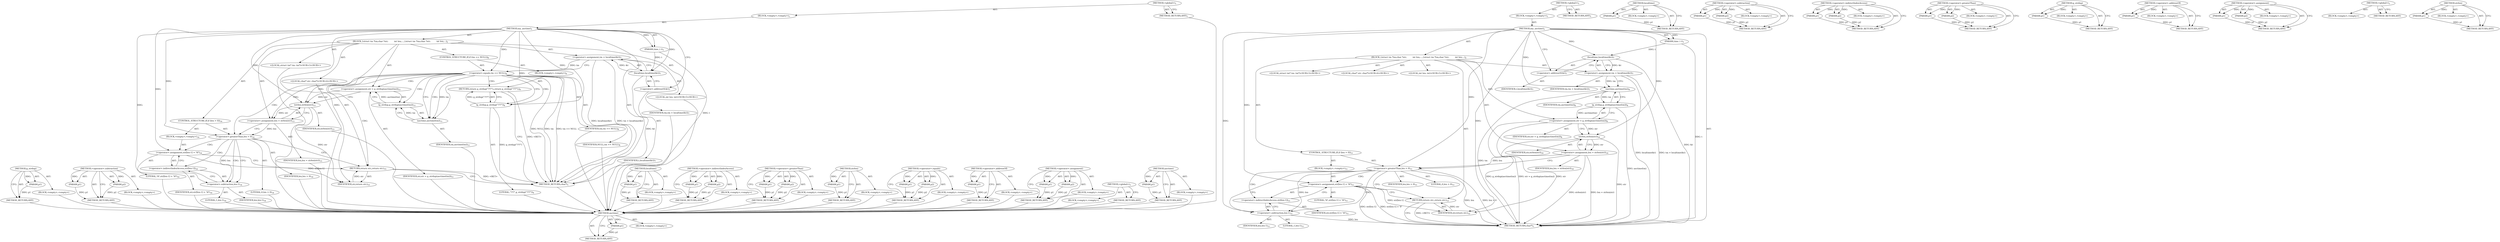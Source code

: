 digraph "asctime" {
vulnerable_84 [label=<(METHOD,asctime)>];
vulnerable_85 [label=<(PARAM,p1)>];
vulnerable_86 [label=<(BLOCK,&lt;empty&gt;,&lt;empty&gt;)>];
vulnerable_87 [label=<(METHOD_RETURN,ANY)>];
vulnerable_6 [label=<(METHOD,&lt;global&gt;)<SUB>1</SUB>>];
vulnerable_7 [label=<(BLOCK,&lt;empty&gt;,&lt;empty&gt;)<SUB>1</SUB>>];
vulnerable_8 [label=<(METHOD,my_asctime)<SUB>1</SUB>>];
vulnerable_9 [label=<(PARAM,time_t t)<SUB>1</SUB>>];
vulnerable_10 [label=<(BLOCK,{
	struct tm *tm;
	char *str;
         int len;...,{
	struct tm *tm;
	char *str;
         int len;...)<SUB>2</SUB>>];
vulnerable_11 [label="<(LOCAL,struct tm* tm: tm*)<SUB>3</SUB>>"];
vulnerable_12 [label="<(LOCAL,char* str: char*)<SUB>4</SUB>>"];
vulnerable_13 [label="<(LOCAL,int len: int)<SUB>5</SUB>>"];
vulnerable_14 [label=<(&lt;operator&gt;.assignment,tm = localtime(&amp;t))<SUB>7</SUB>>];
vulnerable_15 [label=<(IDENTIFIER,tm,tm = localtime(&amp;t))<SUB>7</SUB>>];
vulnerable_16 [label=<(localtime,localtime(&amp;t))<SUB>7</SUB>>];
vulnerable_17 [label=<(&lt;operator&gt;.addressOf,&amp;t)<SUB>7</SUB>>];
vulnerable_18 [label=<(IDENTIFIER,t,localtime(&amp;t))<SUB>7</SUB>>];
vulnerable_19 [label=<(&lt;operator&gt;.assignment,str = g_strdup(asctime(tm)))<SUB>8</SUB>>];
vulnerable_20 [label=<(IDENTIFIER,str,str = g_strdup(asctime(tm)))<SUB>8</SUB>>];
vulnerable_21 [label=<(g_strdup,g_strdup(asctime(tm)))<SUB>8</SUB>>];
vulnerable_22 [label=<(asctime,asctime(tm))<SUB>8</SUB>>];
vulnerable_23 [label=<(IDENTIFIER,tm,asctime(tm))<SUB>8</SUB>>];
vulnerable_24 [label=<(&lt;operator&gt;.assignment,len = strlen(str))<SUB>10</SUB>>];
vulnerable_25 [label=<(IDENTIFIER,len,len = strlen(str))<SUB>10</SUB>>];
vulnerable_26 [label=<(strlen,strlen(str))<SUB>10</SUB>>];
vulnerable_27 [label=<(IDENTIFIER,str,strlen(str))<SUB>10</SUB>>];
vulnerable_28 [label=<(CONTROL_STRUCTURE,IF,if (len &gt; 0))<SUB>11</SUB>>];
vulnerable_29 [label=<(&lt;operator&gt;.greaterThan,len &gt; 0)<SUB>11</SUB>>];
vulnerable_30 [label=<(IDENTIFIER,len,len &gt; 0)<SUB>11</SUB>>];
vulnerable_31 [label=<(LITERAL,0,len &gt; 0)<SUB>11</SUB>>];
vulnerable_32 [label=<(BLOCK,&lt;empty&gt;,&lt;empty&gt;)<SUB>11</SUB>>];
vulnerable_33 [label=<(&lt;operator&gt;.assignment,str[len-1] = '\0')<SUB>11</SUB>>];
vulnerable_34 [label=<(&lt;operator&gt;.indirectIndexAccess,str[len-1])<SUB>11</SUB>>];
vulnerable_35 [label=<(IDENTIFIER,str,str[len-1] = '\0')<SUB>11</SUB>>];
vulnerable_36 [label=<(&lt;operator&gt;.subtraction,len-1)<SUB>11</SUB>>];
vulnerable_37 [label=<(IDENTIFIER,len,len-1)<SUB>11</SUB>>];
vulnerable_38 [label=<(LITERAL,1,len-1)<SUB>11</SUB>>];
vulnerable_39 [label=<(LITERAL,'\0',str[len-1] = '\0')<SUB>11</SUB>>];
vulnerable_40 [label=<(RETURN,return str;,return str;)<SUB>12</SUB>>];
vulnerable_41 [label=<(IDENTIFIER,str,return str;)<SUB>12</SUB>>];
vulnerable_42 [label=<(METHOD_RETURN,char*)<SUB>1</SUB>>];
vulnerable_44 [label=<(METHOD_RETURN,ANY)<SUB>1</SUB>>];
vulnerable_72 [label=<(METHOD,localtime)>];
vulnerable_73 [label=<(PARAM,p1)>];
vulnerable_74 [label=<(BLOCK,&lt;empty&gt;,&lt;empty&gt;)>];
vulnerable_75 [label=<(METHOD_RETURN,ANY)>];
vulnerable_102 [label=<(METHOD,&lt;operator&gt;.subtraction)>];
vulnerable_103 [label=<(PARAM,p1)>];
vulnerable_104 [label=<(PARAM,p2)>];
vulnerable_105 [label=<(BLOCK,&lt;empty&gt;,&lt;empty&gt;)>];
vulnerable_106 [label=<(METHOD_RETURN,ANY)>];
vulnerable_97 [label=<(METHOD,&lt;operator&gt;.indirectIndexAccess)>];
vulnerable_98 [label=<(PARAM,p1)>];
vulnerable_99 [label=<(PARAM,p2)>];
vulnerable_100 [label=<(BLOCK,&lt;empty&gt;,&lt;empty&gt;)>];
vulnerable_101 [label=<(METHOD_RETURN,ANY)>];
vulnerable_92 [label=<(METHOD,&lt;operator&gt;.greaterThan)>];
vulnerable_93 [label=<(PARAM,p1)>];
vulnerable_94 [label=<(PARAM,p2)>];
vulnerable_95 [label=<(BLOCK,&lt;empty&gt;,&lt;empty&gt;)>];
vulnerable_96 [label=<(METHOD_RETURN,ANY)>];
vulnerable_80 [label=<(METHOD,g_strdup)>];
vulnerable_81 [label=<(PARAM,p1)>];
vulnerable_82 [label=<(BLOCK,&lt;empty&gt;,&lt;empty&gt;)>];
vulnerable_83 [label=<(METHOD_RETURN,ANY)>];
vulnerable_76 [label=<(METHOD,&lt;operator&gt;.addressOf)>];
vulnerable_77 [label=<(PARAM,p1)>];
vulnerable_78 [label=<(BLOCK,&lt;empty&gt;,&lt;empty&gt;)>];
vulnerable_79 [label=<(METHOD_RETURN,ANY)>];
vulnerable_67 [label=<(METHOD,&lt;operator&gt;.assignment)>];
vulnerable_68 [label=<(PARAM,p1)>];
vulnerable_69 [label=<(PARAM,p2)>];
vulnerable_70 [label=<(BLOCK,&lt;empty&gt;,&lt;empty&gt;)>];
vulnerable_71 [label=<(METHOD_RETURN,ANY)>];
vulnerable_61 [label=<(METHOD,&lt;global&gt;)<SUB>1</SUB>>];
vulnerable_62 [label=<(BLOCK,&lt;empty&gt;,&lt;empty&gt;)>];
vulnerable_63 [label=<(METHOD_RETURN,ANY)>];
vulnerable_88 [label=<(METHOD,strlen)>];
vulnerable_89 [label=<(PARAM,p1)>];
vulnerable_90 [label=<(BLOCK,&lt;empty&gt;,&lt;empty&gt;)>];
vulnerable_91 [label=<(METHOD_RETURN,ANY)>];
fixed_95 [label=<(METHOD,g_strdup)>];
fixed_96 [label=<(PARAM,p1)>];
fixed_97 [label=<(BLOCK,&lt;empty&gt;,&lt;empty&gt;)>];
fixed_98 [label=<(METHOD_RETURN,ANY)>];
fixed_117 [label=<(METHOD,&lt;operator&gt;.subtraction)>];
fixed_118 [label=<(PARAM,p1)>];
fixed_119 [label=<(PARAM,p2)>];
fixed_120 [label=<(BLOCK,&lt;empty&gt;,&lt;empty&gt;)>];
fixed_121 [label=<(METHOD_RETURN,ANY)>];
fixed_6 [label=<(METHOD,&lt;global&gt;)<SUB>1</SUB>>];
fixed_7 [label=<(BLOCK,&lt;empty&gt;,&lt;empty&gt;)<SUB>1</SUB>>];
fixed_8 [label=<(METHOD,my_asctime)<SUB>1</SUB>>];
fixed_9 [label=<(PARAM,time_t t)<SUB>1</SUB>>];
fixed_10 [label=<(BLOCK,{
	struct tm *tm;
	char *str;
         int len;...,{
	struct tm *tm;
	char *str;
         int len;...)<SUB>2</SUB>>];
fixed_11 [label="<(LOCAL,struct tm* tm: tm*)<SUB>3</SUB>>"];
fixed_12 [label="<(LOCAL,char* str: char*)<SUB>4</SUB>>"];
fixed_13 [label="<(LOCAL,int len: int)<SUB>5</SUB>>"];
fixed_14 [label=<(&lt;operator&gt;.assignment,tm = localtime(&amp;t))<SUB>7</SUB>>];
fixed_15 [label=<(IDENTIFIER,tm,tm = localtime(&amp;t))<SUB>7</SUB>>];
fixed_16 [label=<(localtime,localtime(&amp;t))<SUB>7</SUB>>];
fixed_17 [label=<(&lt;operator&gt;.addressOf,&amp;t)<SUB>7</SUB>>];
fixed_18 [label=<(IDENTIFIER,t,localtime(&amp;t))<SUB>7</SUB>>];
fixed_19 [label=<(CONTROL_STRUCTURE,IF,if (tm == NULL))<SUB>8</SUB>>];
fixed_20 [label=<(&lt;operator&gt;.equals,tm == NULL)<SUB>8</SUB>>];
fixed_21 [label=<(IDENTIFIER,tm,tm == NULL)<SUB>8</SUB>>];
fixed_22 [label=<(IDENTIFIER,NULL,tm == NULL)<SUB>8</SUB>>];
fixed_23 [label=<(BLOCK,&lt;empty&gt;,&lt;empty&gt;)<SUB>9</SUB>>];
fixed_24 [label=<(RETURN,return g_strdup(&quot;???&quot;);,return g_strdup(&quot;???&quot;);)<SUB>9</SUB>>];
fixed_25 [label=<(g_strdup,g_strdup(&quot;???&quot;))<SUB>9</SUB>>];
fixed_26 [label=<(LITERAL,&quot;???&quot;,g_strdup(&quot;???&quot;))<SUB>9</SUB>>];
fixed_27 [label=<(&lt;operator&gt;.assignment,str = g_strdup(asctime(tm)))<SUB>11</SUB>>];
fixed_28 [label=<(IDENTIFIER,str,str = g_strdup(asctime(tm)))<SUB>11</SUB>>];
fixed_29 [label=<(g_strdup,g_strdup(asctime(tm)))<SUB>11</SUB>>];
fixed_30 [label=<(asctime,asctime(tm))<SUB>11</SUB>>];
fixed_31 [label=<(IDENTIFIER,tm,asctime(tm))<SUB>11</SUB>>];
fixed_32 [label=<(&lt;operator&gt;.assignment,len = strlen(str))<SUB>13</SUB>>];
fixed_33 [label=<(IDENTIFIER,len,len = strlen(str))<SUB>13</SUB>>];
fixed_34 [label=<(strlen,strlen(str))<SUB>13</SUB>>];
fixed_35 [label=<(IDENTIFIER,str,strlen(str))<SUB>13</SUB>>];
fixed_36 [label=<(CONTROL_STRUCTURE,IF,if (len &gt; 0))<SUB>14</SUB>>];
fixed_37 [label=<(&lt;operator&gt;.greaterThan,len &gt; 0)<SUB>14</SUB>>];
fixed_38 [label=<(IDENTIFIER,len,len &gt; 0)<SUB>14</SUB>>];
fixed_39 [label=<(LITERAL,0,len &gt; 0)<SUB>14</SUB>>];
fixed_40 [label=<(BLOCK,&lt;empty&gt;,&lt;empty&gt;)<SUB>14</SUB>>];
fixed_41 [label=<(&lt;operator&gt;.assignment,str[len-1] = '\0')<SUB>14</SUB>>];
fixed_42 [label=<(&lt;operator&gt;.indirectIndexAccess,str[len-1])<SUB>14</SUB>>];
fixed_43 [label=<(IDENTIFIER,str,str[len-1] = '\0')<SUB>14</SUB>>];
fixed_44 [label=<(&lt;operator&gt;.subtraction,len-1)<SUB>14</SUB>>];
fixed_45 [label=<(IDENTIFIER,len,len-1)<SUB>14</SUB>>];
fixed_46 [label=<(LITERAL,1,len-1)<SUB>14</SUB>>];
fixed_47 [label=<(LITERAL,'\0',str[len-1] = '\0')<SUB>14</SUB>>];
fixed_48 [label=<(RETURN,return str;,return str;)<SUB>15</SUB>>];
fixed_49 [label=<(IDENTIFIER,str,return str;)<SUB>15</SUB>>];
fixed_50 [label=<(METHOD_RETURN,char*)<SUB>1</SUB>>];
fixed_52 [label=<(METHOD_RETURN,ANY)<SUB>1</SUB>>];
fixed_82 [label=<(METHOD,localtime)>];
fixed_83 [label=<(PARAM,p1)>];
fixed_84 [label=<(BLOCK,&lt;empty&gt;,&lt;empty&gt;)>];
fixed_85 [label=<(METHOD_RETURN,ANY)>];
fixed_112 [label=<(METHOD,&lt;operator&gt;.indirectIndexAccess)>];
fixed_113 [label=<(PARAM,p1)>];
fixed_114 [label=<(PARAM,p2)>];
fixed_115 [label=<(BLOCK,&lt;empty&gt;,&lt;empty&gt;)>];
fixed_116 [label=<(METHOD_RETURN,ANY)>];
fixed_107 [label=<(METHOD,&lt;operator&gt;.greaterThan)>];
fixed_108 [label=<(PARAM,p1)>];
fixed_109 [label=<(PARAM,p2)>];
fixed_110 [label=<(BLOCK,&lt;empty&gt;,&lt;empty&gt;)>];
fixed_111 [label=<(METHOD_RETURN,ANY)>];
fixed_103 [label=<(METHOD,strlen)>];
fixed_104 [label=<(PARAM,p1)>];
fixed_105 [label=<(BLOCK,&lt;empty&gt;,&lt;empty&gt;)>];
fixed_106 [label=<(METHOD_RETURN,ANY)>];
fixed_90 [label=<(METHOD,&lt;operator&gt;.equals)>];
fixed_91 [label=<(PARAM,p1)>];
fixed_92 [label=<(PARAM,p2)>];
fixed_93 [label=<(BLOCK,&lt;empty&gt;,&lt;empty&gt;)>];
fixed_94 [label=<(METHOD_RETURN,ANY)>];
fixed_86 [label=<(METHOD,&lt;operator&gt;.addressOf)>];
fixed_87 [label=<(PARAM,p1)>];
fixed_88 [label=<(BLOCK,&lt;empty&gt;,&lt;empty&gt;)>];
fixed_89 [label=<(METHOD_RETURN,ANY)>];
fixed_77 [label=<(METHOD,&lt;operator&gt;.assignment)>];
fixed_78 [label=<(PARAM,p1)>];
fixed_79 [label=<(PARAM,p2)>];
fixed_80 [label=<(BLOCK,&lt;empty&gt;,&lt;empty&gt;)>];
fixed_81 [label=<(METHOD_RETURN,ANY)>];
fixed_71 [label=<(METHOD,&lt;global&gt;)<SUB>1</SUB>>];
fixed_72 [label=<(BLOCK,&lt;empty&gt;,&lt;empty&gt;)>];
fixed_73 [label=<(METHOD_RETURN,ANY)>];
fixed_99 [label=<(METHOD,asctime)>];
fixed_100 [label=<(PARAM,p1)>];
fixed_101 [label=<(BLOCK,&lt;empty&gt;,&lt;empty&gt;)>];
fixed_102 [label=<(METHOD_RETURN,ANY)>];
vulnerable_84 -> vulnerable_85  [key=0, label="AST: "];
vulnerable_84 -> vulnerable_85  [key=1, label="DDG: "];
vulnerable_84 -> vulnerable_86  [key=0, label="AST: "];
vulnerable_84 -> vulnerable_87  [key=0, label="AST: "];
vulnerable_84 -> vulnerable_87  [key=1, label="CFG: "];
vulnerable_85 -> vulnerable_87  [key=0, label="DDG: p1"];
vulnerable_6 -> vulnerable_7  [key=0, label="AST: "];
vulnerable_6 -> vulnerable_44  [key=0, label="AST: "];
vulnerable_6 -> vulnerable_44  [key=1, label="CFG: "];
vulnerable_7 -> vulnerable_8  [key=0, label="AST: "];
vulnerable_8 -> vulnerable_9  [key=0, label="AST: "];
vulnerable_8 -> vulnerable_9  [key=1, label="DDG: "];
vulnerable_8 -> vulnerable_10  [key=0, label="AST: "];
vulnerable_8 -> vulnerable_42  [key=0, label="AST: "];
vulnerable_8 -> vulnerable_17  [key=0, label="CFG: "];
vulnerable_8 -> vulnerable_41  [key=0, label="DDG: "];
vulnerable_8 -> vulnerable_16  [key=0, label="DDG: "];
vulnerable_8 -> vulnerable_26  [key=0, label="DDG: "];
vulnerable_8 -> vulnerable_29  [key=0, label="DDG: "];
vulnerable_8 -> vulnerable_33  [key=0, label="DDG: "];
vulnerable_8 -> vulnerable_22  [key=0, label="DDG: "];
vulnerable_8 -> vulnerable_36  [key=0, label="DDG: "];
vulnerable_9 -> vulnerable_42  [key=0, label="DDG: t"];
vulnerable_9 -> vulnerable_16  [key=0, label="DDG: t"];
vulnerable_10 -> vulnerable_11  [key=0, label="AST: "];
vulnerable_10 -> vulnerable_12  [key=0, label="AST: "];
vulnerable_10 -> vulnerable_13  [key=0, label="AST: "];
vulnerable_10 -> vulnerable_14  [key=0, label="AST: "];
vulnerable_10 -> vulnerable_19  [key=0, label="AST: "];
vulnerable_10 -> vulnerable_24  [key=0, label="AST: "];
vulnerable_10 -> vulnerable_28  [key=0, label="AST: "];
vulnerable_10 -> vulnerable_40  [key=0, label="AST: "];
vulnerable_14 -> vulnerable_15  [key=0, label="AST: "];
vulnerable_14 -> vulnerable_16  [key=0, label="AST: "];
vulnerable_14 -> vulnerable_22  [key=0, label="CFG: "];
vulnerable_14 -> vulnerable_22  [key=1, label="DDG: tm"];
vulnerable_14 -> vulnerable_42  [key=0, label="DDG: localtime(&amp;t)"];
vulnerable_14 -> vulnerable_42  [key=1, label="DDG: tm = localtime(&amp;t)"];
vulnerable_16 -> vulnerable_17  [key=0, label="AST: "];
vulnerable_16 -> vulnerable_14  [key=0, label="CFG: "];
vulnerable_16 -> vulnerable_14  [key=1, label="DDG: &amp;t"];
vulnerable_16 -> vulnerable_42  [key=0, label="DDG: &amp;t"];
vulnerable_17 -> vulnerable_18  [key=0, label="AST: "];
vulnerable_17 -> vulnerable_16  [key=0, label="CFG: "];
vulnerable_19 -> vulnerable_20  [key=0, label="AST: "];
vulnerable_19 -> vulnerable_21  [key=0, label="AST: "];
vulnerable_19 -> vulnerable_26  [key=0, label="CFG: "];
vulnerable_19 -> vulnerable_26  [key=1, label="DDG: str"];
vulnerable_19 -> vulnerable_42  [key=0, label="DDG: g_strdup(asctime(tm))"];
vulnerable_19 -> vulnerable_42  [key=1, label="DDG: str = g_strdup(asctime(tm))"];
vulnerable_21 -> vulnerable_22  [key=0, label="AST: "];
vulnerable_21 -> vulnerable_19  [key=0, label="CFG: "];
vulnerable_21 -> vulnerable_19  [key=1, label="DDG: asctime(tm)"];
vulnerable_21 -> vulnerable_42  [key=0, label="DDG: asctime(tm)"];
vulnerable_22 -> vulnerable_23  [key=0, label="AST: "];
vulnerable_22 -> vulnerable_21  [key=0, label="CFG: "];
vulnerable_22 -> vulnerable_21  [key=1, label="DDG: tm"];
vulnerable_22 -> vulnerable_42  [key=0, label="DDG: tm"];
vulnerable_24 -> vulnerable_25  [key=0, label="AST: "];
vulnerable_24 -> vulnerable_26  [key=0, label="AST: "];
vulnerable_24 -> vulnerable_29  [key=0, label="CFG: "];
vulnerable_24 -> vulnerable_29  [key=1, label="DDG: len"];
vulnerable_24 -> vulnerable_42  [key=0, label="DDG: strlen(str)"];
vulnerable_24 -> vulnerable_42  [key=1, label="DDG: len = strlen(str)"];
vulnerable_26 -> vulnerable_27  [key=0, label="AST: "];
vulnerable_26 -> vulnerable_24  [key=0, label="CFG: "];
vulnerable_26 -> vulnerable_24  [key=1, label="DDG: str"];
vulnerable_26 -> vulnerable_42  [key=0, label="DDG: str"];
vulnerable_26 -> vulnerable_41  [key=0, label="DDG: str"];
vulnerable_28 -> vulnerable_29  [key=0, label="AST: "];
vulnerable_28 -> vulnerable_32  [key=0, label="AST: "];
vulnerable_29 -> vulnerable_30  [key=0, label="AST: "];
vulnerable_29 -> vulnerable_31  [key=0, label="AST: "];
vulnerable_29 -> vulnerable_36  [key=0, label="CFG: "];
vulnerable_29 -> vulnerable_36  [key=1, label="DDG: len"];
vulnerable_29 -> vulnerable_36  [key=2, label="CDG: "];
vulnerable_29 -> vulnerable_40  [key=0, label="CFG: "];
vulnerable_29 -> vulnerable_42  [key=0, label="DDG: len"];
vulnerable_29 -> vulnerable_42  [key=1, label="DDG: len &gt; 0"];
vulnerable_29 -> vulnerable_34  [key=0, label="CDG: "];
vulnerable_29 -> vulnerable_33  [key=0, label="CDG: "];
vulnerable_32 -> vulnerable_33  [key=0, label="AST: "];
vulnerable_33 -> vulnerable_34  [key=0, label="AST: "];
vulnerable_33 -> vulnerable_39  [key=0, label="AST: "];
vulnerable_33 -> vulnerable_40  [key=0, label="CFG: "];
vulnerable_33 -> vulnerable_42  [key=0, label="DDG: str[len-1]"];
vulnerable_33 -> vulnerable_42  [key=1, label="DDG: str[len-1] = '\0'"];
vulnerable_33 -> vulnerable_41  [key=0, label="DDG: str[len-1]"];
vulnerable_34 -> vulnerable_35  [key=0, label="AST: "];
vulnerable_34 -> vulnerable_36  [key=0, label="AST: "];
vulnerable_34 -> vulnerable_33  [key=0, label="CFG: "];
vulnerable_36 -> vulnerable_37  [key=0, label="AST: "];
vulnerable_36 -> vulnerable_38  [key=0, label="AST: "];
vulnerable_36 -> vulnerable_34  [key=0, label="CFG: "];
vulnerable_36 -> vulnerable_42  [key=0, label="DDG: len"];
vulnerable_40 -> vulnerable_41  [key=0, label="AST: "];
vulnerable_40 -> vulnerable_42  [key=0, label="CFG: "];
vulnerable_40 -> vulnerable_42  [key=1, label="DDG: &lt;RET&gt;"];
vulnerable_41 -> vulnerable_40  [key=0, label="DDG: str"];
vulnerable_72 -> vulnerable_73  [key=0, label="AST: "];
vulnerable_72 -> vulnerable_73  [key=1, label="DDG: "];
vulnerable_72 -> vulnerable_74  [key=0, label="AST: "];
vulnerable_72 -> vulnerable_75  [key=0, label="AST: "];
vulnerable_72 -> vulnerable_75  [key=1, label="CFG: "];
vulnerable_73 -> vulnerable_75  [key=0, label="DDG: p1"];
vulnerable_102 -> vulnerable_103  [key=0, label="AST: "];
vulnerable_102 -> vulnerable_103  [key=1, label="DDG: "];
vulnerable_102 -> vulnerable_105  [key=0, label="AST: "];
vulnerable_102 -> vulnerable_104  [key=0, label="AST: "];
vulnerable_102 -> vulnerable_104  [key=1, label="DDG: "];
vulnerable_102 -> vulnerable_106  [key=0, label="AST: "];
vulnerable_102 -> vulnerable_106  [key=1, label="CFG: "];
vulnerable_103 -> vulnerable_106  [key=0, label="DDG: p1"];
vulnerable_104 -> vulnerable_106  [key=0, label="DDG: p2"];
vulnerable_97 -> vulnerable_98  [key=0, label="AST: "];
vulnerable_97 -> vulnerable_98  [key=1, label="DDG: "];
vulnerable_97 -> vulnerable_100  [key=0, label="AST: "];
vulnerable_97 -> vulnerable_99  [key=0, label="AST: "];
vulnerable_97 -> vulnerable_99  [key=1, label="DDG: "];
vulnerable_97 -> vulnerable_101  [key=0, label="AST: "];
vulnerable_97 -> vulnerable_101  [key=1, label="CFG: "];
vulnerable_98 -> vulnerable_101  [key=0, label="DDG: p1"];
vulnerable_99 -> vulnerable_101  [key=0, label="DDG: p2"];
vulnerable_92 -> vulnerable_93  [key=0, label="AST: "];
vulnerable_92 -> vulnerable_93  [key=1, label="DDG: "];
vulnerable_92 -> vulnerable_95  [key=0, label="AST: "];
vulnerable_92 -> vulnerable_94  [key=0, label="AST: "];
vulnerable_92 -> vulnerable_94  [key=1, label="DDG: "];
vulnerable_92 -> vulnerable_96  [key=0, label="AST: "];
vulnerable_92 -> vulnerable_96  [key=1, label="CFG: "];
vulnerable_93 -> vulnerable_96  [key=0, label="DDG: p1"];
vulnerable_94 -> vulnerable_96  [key=0, label="DDG: p2"];
vulnerable_80 -> vulnerable_81  [key=0, label="AST: "];
vulnerable_80 -> vulnerable_81  [key=1, label="DDG: "];
vulnerable_80 -> vulnerable_82  [key=0, label="AST: "];
vulnerable_80 -> vulnerable_83  [key=0, label="AST: "];
vulnerable_80 -> vulnerable_83  [key=1, label="CFG: "];
vulnerable_81 -> vulnerable_83  [key=0, label="DDG: p1"];
vulnerable_76 -> vulnerable_77  [key=0, label="AST: "];
vulnerable_76 -> vulnerable_77  [key=1, label="DDG: "];
vulnerable_76 -> vulnerable_78  [key=0, label="AST: "];
vulnerable_76 -> vulnerable_79  [key=0, label="AST: "];
vulnerable_76 -> vulnerable_79  [key=1, label="CFG: "];
vulnerable_77 -> vulnerable_79  [key=0, label="DDG: p1"];
vulnerable_67 -> vulnerable_68  [key=0, label="AST: "];
vulnerable_67 -> vulnerable_68  [key=1, label="DDG: "];
vulnerable_67 -> vulnerable_70  [key=0, label="AST: "];
vulnerable_67 -> vulnerable_69  [key=0, label="AST: "];
vulnerable_67 -> vulnerable_69  [key=1, label="DDG: "];
vulnerable_67 -> vulnerable_71  [key=0, label="AST: "];
vulnerable_67 -> vulnerable_71  [key=1, label="CFG: "];
vulnerable_68 -> vulnerable_71  [key=0, label="DDG: p1"];
vulnerable_69 -> vulnerable_71  [key=0, label="DDG: p2"];
vulnerable_61 -> vulnerable_62  [key=0, label="AST: "];
vulnerable_61 -> vulnerable_63  [key=0, label="AST: "];
vulnerable_61 -> vulnerable_63  [key=1, label="CFG: "];
vulnerable_88 -> vulnerable_89  [key=0, label="AST: "];
vulnerable_88 -> vulnerable_89  [key=1, label="DDG: "];
vulnerable_88 -> vulnerable_90  [key=0, label="AST: "];
vulnerable_88 -> vulnerable_91  [key=0, label="AST: "];
vulnerable_88 -> vulnerable_91  [key=1, label="CFG: "];
vulnerable_89 -> vulnerable_91  [key=0, label="DDG: p1"];
fixed_95 -> fixed_96  [key=0, label="AST: "];
fixed_95 -> fixed_96  [key=1, label="DDG: "];
fixed_95 -> fixed_97  [key=0, label="AST: "];
fixed_95 -> fixed_98  [key=0, label="AST: "];
fixed_95 -> fixed_98  [key=1, label="CFG: "];
fixed_96 -> fixed_98  [key=0, label="DDG: p1"];
fixed_97 -> vulnerable_84  [key=0];
fixed_98 -> vulnerable_84  [key=0];
fixed_117 -> fixed_118  [key=0, label="AST: "];
fixed_117 -> fixed_118  [key=1, label="DDG: "];
fixed_117 -> fixed_120  [key=0, label="AST: "];
fixed_117 -> fixed_119  [key=0, label="AST: "];
fixed_117 -> fixed_119  [key=1, label="DDG: "];
fixed_117 -> fixed_121  [key=0, label="AST: "];
fixed_117 -> fixed_121  [key=1, label="CFG: "];
fixed_118 -> fixed_121  [key=0, label="DDG: p1"];
fixed_119 -> fixed_121  [key=0, label="DDG: p2"];
fixed_120 -> vulnerable_84  [key=0];
fixed_121 -> vulnerable_84  [key=0];
fixed_6 -> fixed_7  [key=0, label="AST: "];
fixed_6 -> fixed_52  [key=0, label="AST: "];
fixed_6 -> fixed_52  [key=1, label="CFG: "];
fixed_7 -> fixed_8  [key=0, label="AST: "];
fixed_8 -> fixed_9  [key=0, label="AST: "];
fixed_8 -> fixed_9  [key=1, label="DDG: "];
fixed_8 -> fixed_10  [key=0, label="AST: "];
fixed_8 -> fixed_50  [key=0, label="AST: "];
fixed_8 -> fixed_17  [key=0, label="CFG: "];
fixed_8 -> fixed_49  [key=0, label="DDG: "];
fixed_8 -> fixed_16  [key=0, label="DDG: "];
fixed_8 -> fixed_20  [key=0, label="DDG: "];
fixed_8 -> fixed_34  [key=0, label="DDG: "];
fixed_8 -> fixed_37  [key=0, label="DDG: "];
fixed_8 -> fixed_41  [key=0, label="DDG: "];
fixed_8 -> fixed_30  [key=0, label="DDG: "];
fixed_8 -> fixed_25  [key=0, label="DDG: "];
fixed_8 -> fixed_44  [key=0, label="DDG: "];
fixed_9 -> fixed_50  [key=0, label="DDG: t"];
fixed_9 -> fixed_16  [key=0, label="DDG: t"];
fixed_10 -> fixed_11  [key=0, label="AST: "];
fixed_10 -> fixed_12  [key=0, label="AST: "];
fixed_10 -> fixed_13  [key=0, label="AST: "];
fixed_10 -> fixed_14  [key=0, label="AST: "];
fixed_10 -> fixed_19  [key=0, label="AST: "];
fixed_10 -> fixed_27  [key=0, label="AST: "];
fixed_10 -> fixed_32  [key=0, label="AST: "];
fixed_10 -> fixed_36  [key=0, label="AST: "];
fixed_10 -> fixed_48  [key=0, label="AST: "];
fixed_11 -> vulnerable_84  [key=0];
fixed_12 -> vulnerable_84  [key=0];
fixed_13 -> vulnerable_84  [key=0];
fixed_14 -> fixed_15  [key=0, label="AST: "];
fixed_14 -> fixed_16  [key=0, label="AST: "];
fixed_14 -> fixed_20  [key=0, label="CFG: "];
fixed_14 -> fixed_20  [key=1, label="DDG: tm"];
fixed_14 -> fixed_50  [key=0, label="DDG: localtime(&amp;t)"];
fixed_14 -> fixed_50  [key=1, label="DDG: tm = localtime(&amp;t)"];
fixed_15 -> vulnerable_84  [key=0];
fixed_16 -> fixed_17  [key=0, label="AST: "];
fixed_16 -> fixed_14  [key=0, label="CFG: "];
fixed_16 -> fixed_14  [key=1, label="DDG: &amp;t"];
fixed_16 -> fixed_50  [key=0, label="DDG: &amp;t"];
fixed_17 -> fixed_18  [key=0, label="AST: "];
fixed_17 -> fixed_16  [key=0, label="CFG: "];
fixed_18 -> vulnerable_84  [key=0];
fixed_19 -> fixed_20  [key=0, label="AST: "];
fixed_19 -> fixed_23  [key=0, label="AST: "];
fixed_20 -> fixed_21  [key=0, label="AST: "];
fixed_20 -> fixed_22  [key=0, label="AST: "];
fixed_20 -> fixed_25  [key=0, label="CFG: "];
fixed_20 -> fixed_25  [key=1, label="CDG: "];
fixed_20 -> fixed_30  [key=0, label="CFG: "];
fixed_20 -> fixed_30  [key=1, label="DDG: tm"];
fixed_20 -> fixed_30  [key=2, label="CDG: "];
fixed_20 -> fixed_50  [key=0, label="DDG: tm"];
fixed_20 -> fixed_50  [key=1, label="DDG: tm == NULL"];
fixed_20 -> fixed_50  [key=2, label="DDG: NULL"];
fixed_20 -> fixed_24  [key=0, label="CDG: "];
fixed_20 -> fixed_34  [key=0, label="CDG: "];
fixed_20 -> fixed_48  [key=0, label="CDG: "];
fixed_20 -> fixed_32  [key=0, label="CDG: "];
fixed_20 -> fixed_37  [key=0, label="CDG: "];
fixed_20 -> fixed_27  [key=0, label="CDG: "];
fixed_20 -> fixed_29  [key=0, label="CDG: "];
fixed_21 -> vulnerable_84  [key=0];
fixed_22 -> vulnerable_84  [key=0];
fixed_23 -> fixed_24  [key=0, label="AST: "];
fixed_24 -> fixed_25  [key=0, label="AST: "];
fixed_24 -> fixed_50  [key=0, label="CFG: "];
fixed_24 -> fixed_50  [key=1, label="DDG: &lt;RET&gt;"];
fixed_25 -> fixed_26  [key=0, label="AST: "];
fixed_25 -> fixed_24  [key=0, label="CFG: "];
fixed_25 -> fixed_24  [key=1, label="DDG: g_strdup(&quot;???&quot;)"];
fixed_25 -> fixed_50  [key=0, label="DDG: g_strdup(&quot;???&quot;)"];
fixed_26 -> vulnerable_84  [key=0];
fixed_27 -> fixed_28  [key=0, label="AST: "];
fixed_27 -> fixed_29  [key=0, label="AST: "];
fixed_27 -> fixed_34  [key=0, label="CFG: "];
fixed_27 -> fixed_34  [key=1, label="DDG: str"];
fixed_28 -> vulnerable_84  [key=0];
fixed_29 -> fixed_30  [key=0, label="AST: "];
fixed_29 -> fixed_27  [key=0, label="CFG: "];
fixed_29 -> fixed_27  [key=1, label="DDG: asctime(tm)"];
fixed_30 -> fixed_31  [key=0, label="AST: "];
fixed_30 -> fixed_29  [key=0, label="CFG: "];
fixed_30 -> fixed_29  [key=1, label="DDG: tm"];
fixed_31 -> vulnerable_84  [key=0];
fixed_32 -> fixed_33  [key=0, label="AST: "];
fixed_32 -> fixed_34  [key=0, label="AST: "];
fixed_32 -> fixed_37  [key=0, label="CFG: "];
fixed_32 -> fixed_37  [key=1, label="DDG: len"];
fixed_33 -> vulnerable_84  [key=0];
fixed_34 -> fixed_35  [key=0, label="AST: "];
fixed_34 -> fixed_32  [key=0, label="CFG: "];
fixed_34 -> fixed_32  [key=1, label="DDG: str"];
fixed_34 -> fixed_49  [key=0, label="DDG: str"];
fixed_35 -> vulnerable_84  [key=0];
fixed_36 -> fixed_37  [key=0, label="AST: "];
fixed_36 -> fixed_40  [key=0, label="AST: "];
fixed_37 -> fixed_38  [key=0, label="AST: "];
fixed_37 -> fixed_39  [key=0, label="AST: "];
fixed_37 -> fixed_44  [key=0, label="CFG: "];
fixed_37 -> fixed_44  [key=1, label="DDG: len"];
fixed_37 -> fixed_44  [key=2, label="CDG: "];
fixed_37 -> fixed_48  [key=0, label="CFG: "];
fixed_37 -> fixed_42  [key=0, label="CDG: "];
fixed_37 -> fixed_41  [key=0, label="CDG: "];
fixed_38 -> vulnerable_84  [key=0];
fixed_39 -> vulnerable_84  [key=0];
fixed_40 -> fixed_41  [key=0, label="AST: "];
fixed_41 -> fixed_42  [key=0, label="AST: "];
fixed_41 -> fixed_47  [key=0, label="AST: "];
fixed_41 -> fixed_48  [key=0, label="CFG: "];
fixed_41 -> fixed_49  [key=0, label="DDG: str[len-1]"];
fixed_42 -> fixed_43  [key=0, label="AST: "];
fixed_42 -> fixed_44  [key=0, label="AST: "];
fixed_42 -> fixed_41  [key=0, label="CFG: "];
fixed_43 -> vulnerable_84  [key=0];
fixed_44 -> fixed_45  [key=0, label="AST: "];
fixed_44 -> fixed_46  [key=0, label="AST: "];
fixed_44 -> fixed_42  [key=0, label="CFG: "];
fixed_45 -> vulnerable_84  [key=0];
fixed_46 -> vulnerable_84  [key=0];
fixed_47 -> vulnerable_84  [key=0];
fixed_48 -> fixed_49  [key=0, label="AST: "];
fixed_48 -> fixed_50  [key=0, label="CFG: "];
fixed_48 -> fixed_50  [key=1, label="DDG: &lt;RET&gt;"];
fixed_49 -> fixed_48  [key=0, label="DDG: str"];
fixed_50 -> vulnerable_84  [key=0];
fixed_52 -> vulnerable_84  [key=0];
fixed_82 -> fixed_83  [key=0, label="AST: "];
fixed_82 -> fixed_83  [key=1, label="DDG: "];
fixed_82 -> fixed_84  [key=0, label="AST: "];
fixed_82 -> fixed_85  [key=0, label="AST: "];
fixed_82 -> fixed_85  [key=1, label="CFG: "];
fixed_83 -> fixed_85  [key=0, label="DDG: p1"];
fixed_84 -> vulnerable_84  [key=0];
fixed_85 -> vulnerable_84  [key=0];
fixed_112 -> fixed_113  [key=0, label="AST: "];
fixed_112 -> fixed_113  [key=1, label="DDG: "];
fixed_112 -> fixed_115  [key=0, label="AST: "];
fixed_112 -> fixed_114  [key=0, label="AST: "];
fixed_112 -> fixed_114  [key=1, label="DDG: "];
fixed_112 -> fixed_116  [key=0, label="AST: "];
fixed_112 -> fixed_116  [key=1, label="CFG: "];
fixed_113 -> fixed_116  [key=0, label="DDG: p1"];
fixed_114 -> fixed_116  [key=0, label="DDG: p2"];
fixed_115 -> vulnerable_84  [key=0];
fixed_116 -> vulnerable_84  [key=0];
fixed_107 -> fixed_108  [key=0, label="AST: "];
fixed_107 -> fixed_108  [key=1, label="DDG: "];
fixed_107 -> fixed_110  [key=0, label="AST: "];
fixed_107 -> fixed_109  [key=0, label="AST: "];
fixed_107 -> fixed_109  [key=1, label="DDG: "];
fixed_107 -> fixed_111  [key=0, label="AST: "];
fixed_107 -> fixed_111  [key=1, label="CFG: "];
fixed_108 -> fixed_111  [key=0, label="DDG: p1"];
fixed_109 -> fixed_111  [key=0, label="DDG: p2"];
fixed_110 -> vulnerable_84  [key=0];
fixed_111 -> vulnerable_84  [key=0];
fixed_103 -> fixed_104  [key=0, label="AST: "];
fixed_103 -> fixed_104  [key=1, label="DDG: "];
fixed_103 -> fixed_105  [key=0, label="AST: "];
fixed_103 -> fixed_106  [key=0, label="AST: "];
fixed_103 -> fixed_106  [key=1, label="CFG: "];
fixed_104 -> fixed_106  [key=0, label="DDG: p1"];
fixed_105 -> vulnerable_84  [key=0];
fixed_106 -> vulnerable_84  [key=0];
fixed_90 -> fixed_91  [key=0, label="AST: "];
fixed_90 -> fixed_91  [key=1, label="DDG: "];
fixed_90 -> fixed_93  [key=0, label="AST: "];
fixed_90 -> fixed_92  [key=0, label="AST: "];
fixed_90 -> fixed_92  [key=1, label="DDG: "];
fixed_90 -> fixed_94  [key=0, label="AST: "];
fixed_90 -> fixed_94  [key=1, label="CFG: "];
fixed_91 -> fixed_94  [key=0, label="DDG: p1"];
fixed_92 -> fixed_94  [key=0, label="DDG: p2"];
fixed_93 -> vulnerable_84  [key=0];
fixed_94 -> vulnerable_84  [key=0];
fixed_86 -> fixed_87  [key=0, label="AST: "];
fixed_86 -> fixed_87  [key=1, label="DDG: "];
fixed_86 -> fixed_88  [key=0, label="AST: "];
fixed_86 -> fixed_89  [key=0, label="AST: "];
fixed_86 -> fixed_89  [key=1, label="CFG: "];
fixed_87 -> fixed_89  [key=0, label="DDG: p1"];
fixed_88 -> vulnerable_84  [key=0];
fixed_89 -> vulnerable_84  [key=0];
fixed_77 -> fixed_78  [key=0, label="AST: "];
fixed_77 -> fixed_78  [key=1, label="DDG: "];
fixed_77 -> fixed_80  [key=0, label="AST: "];
fixed_77 -> fixed_79  [key=0, label="AST: "];
fixed_77 -> fixed_79  [key=1, label="DDG: "];
fixed_77 -> fixed_81  [key=0, label="AST: "];
fixed_77 -> fixed_81  [key=1, label="CFG: "];
fixed_78 -> fixed_81  [key=0, label="DDG: p1"];
fixed_79 -> fixed_81  [key=0, label="DDG: p2"];
fixed_80 -> vulnerable_84  [key=0];
fixed_81 -> vulnerable_84  [key=0];
fixed_71 -> fixed_72  [key=0, label="AST: "];
fixed_71 -> fixed_73  [key=0, label="AST: "];
fixed_71 -> fixed_73  [key=1, label="CFG: "];
fixed_72 -> vulnerable_84  [key=0];
fixed_73 -> vulnerable_84  [key=0];
fixed_99 -> fixed_100  [key=0, label="AST: "];
fixed_99 -> fixed_100  [key=1, label="DDG: "];
fixed_99 -> fixed_101  [key=0, label="AST: "];
fixed_99 -> fixed_102  [key=0, label="AST: "];
fixed_99 -> fixed_102  [key=1, label="CFG: "];
fixed_100 -> fixed_102  [key=0, label="DDG: p1"];
fixed_101 -> vulnerable_84  [key=0];
fixed_102 -> vulnerable_84  [key=0];
}
